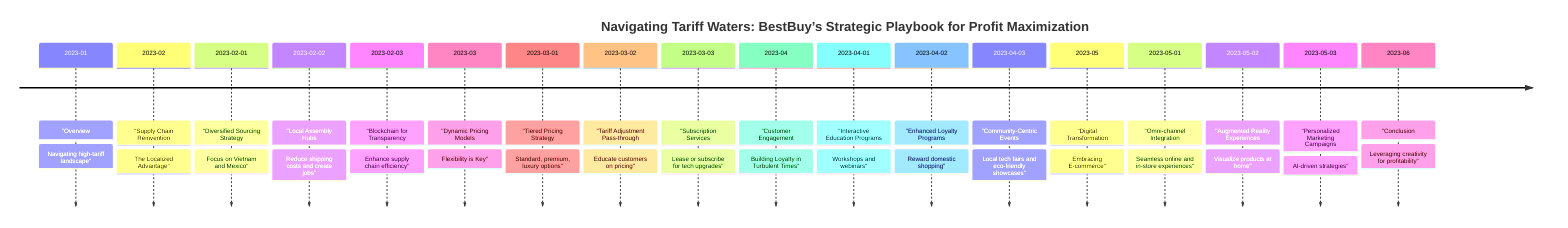 timeline
        title Navigating Tariff Waters: BestBuy’s Strategic Playbook for Profit Maximization
        2023-01 : "Overview: Navigating high-tariff landscape"
        2023-02 : "Supply Chain Reinvention: The Localized Advantage"
        2023-02-01 : "Diversified Sourcing Strategy: Focus on Vietnam and Mexico"
        2023-02-02 : "Local Assembly Hubs: Reduce shipping costs and create jobs"
        2023-02-03 : "Blockchain for Transparency: Enhance supply chain efficiency"
        2023-03 : "Dynamic Pricing Models: Flexibility is Key"
        2023-03-01 : "Tiered Pricing Strategy: Standard, premium, luxury options"
        2023-03-02 : "Tariff Adjustment Pass-through: Educate customers on pricing"
        2023-03-03 : "Subscription Services: Lease or subscribe for tech upgrades"
        2023-04 : "Customer Engagement: Building Loyalty in Turbulent Times"
        2023-04-01 : "Interactive Education Programs: Workshops and webinars"
        2023-04-02 : "Enhanced Loyalty Programs: Reward domestic shopping"
        2023-04-03 : "Community-Centric Events: Local tech fairs and eco-friendly showcases"
        2023-05 : "Digital Transformation: Embracing E-commerce"
        2023-05-01 : "Omni-channel Integration: Seamless online and in-store experiences"
        2023-05-02 : "Augmented Reality Experiences: Visualize products at home"
        2023-05-03 : "Personalized Marketing Campaigns: AI-driven strategies"
        2023-06 : "Conclusion: Leveraging creativity for profitability"